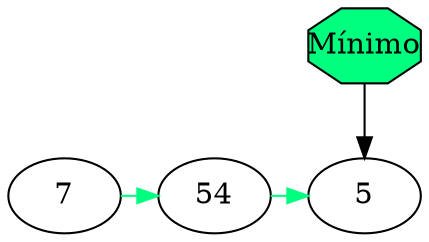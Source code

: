 digraph G{
	 Mínimo ->5
	 Mínimo[fillcolor=springgreen,style=filled,shape = octagon,fixedsize = true] edge[color=springgreen]
	7 -> 54 -> 5
	{rank=same;7;54;5}

}
